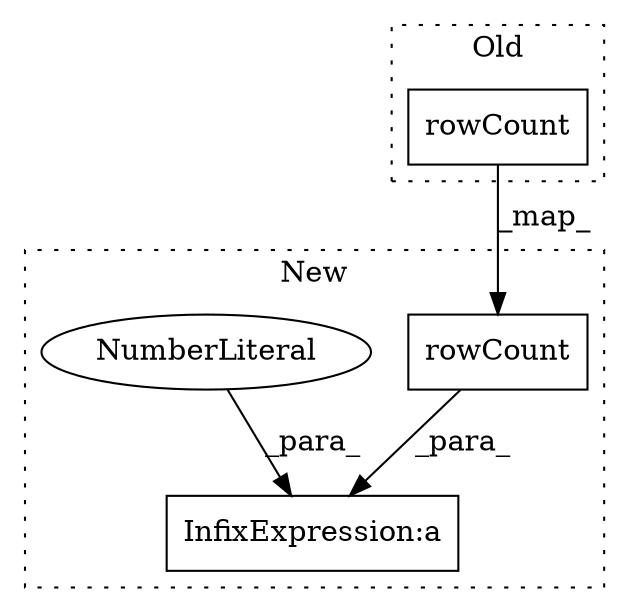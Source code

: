 digraph G {
subgraph cluster0 {
1 [label="rowCount" a="32" s="8997" l="10" shape="box"];
label = "Old";
style="dotted";
}
subgraph cluster1 {
2 [label="rowCount" a="32" s="8997" l="10" shape="box"];
3 [label="InfixExpression:a" a="27" s="9007" l="3" shape="box"];
4 [label="NumberLiteral" a="34" s="9010" l="1" shape="ellipse"];
label = "New";
style="dotted";
}
1 -> 2 [label="_map_"];
2 -> 3 [label="_para_"];
4 -> 3 [label="_para_"];
}